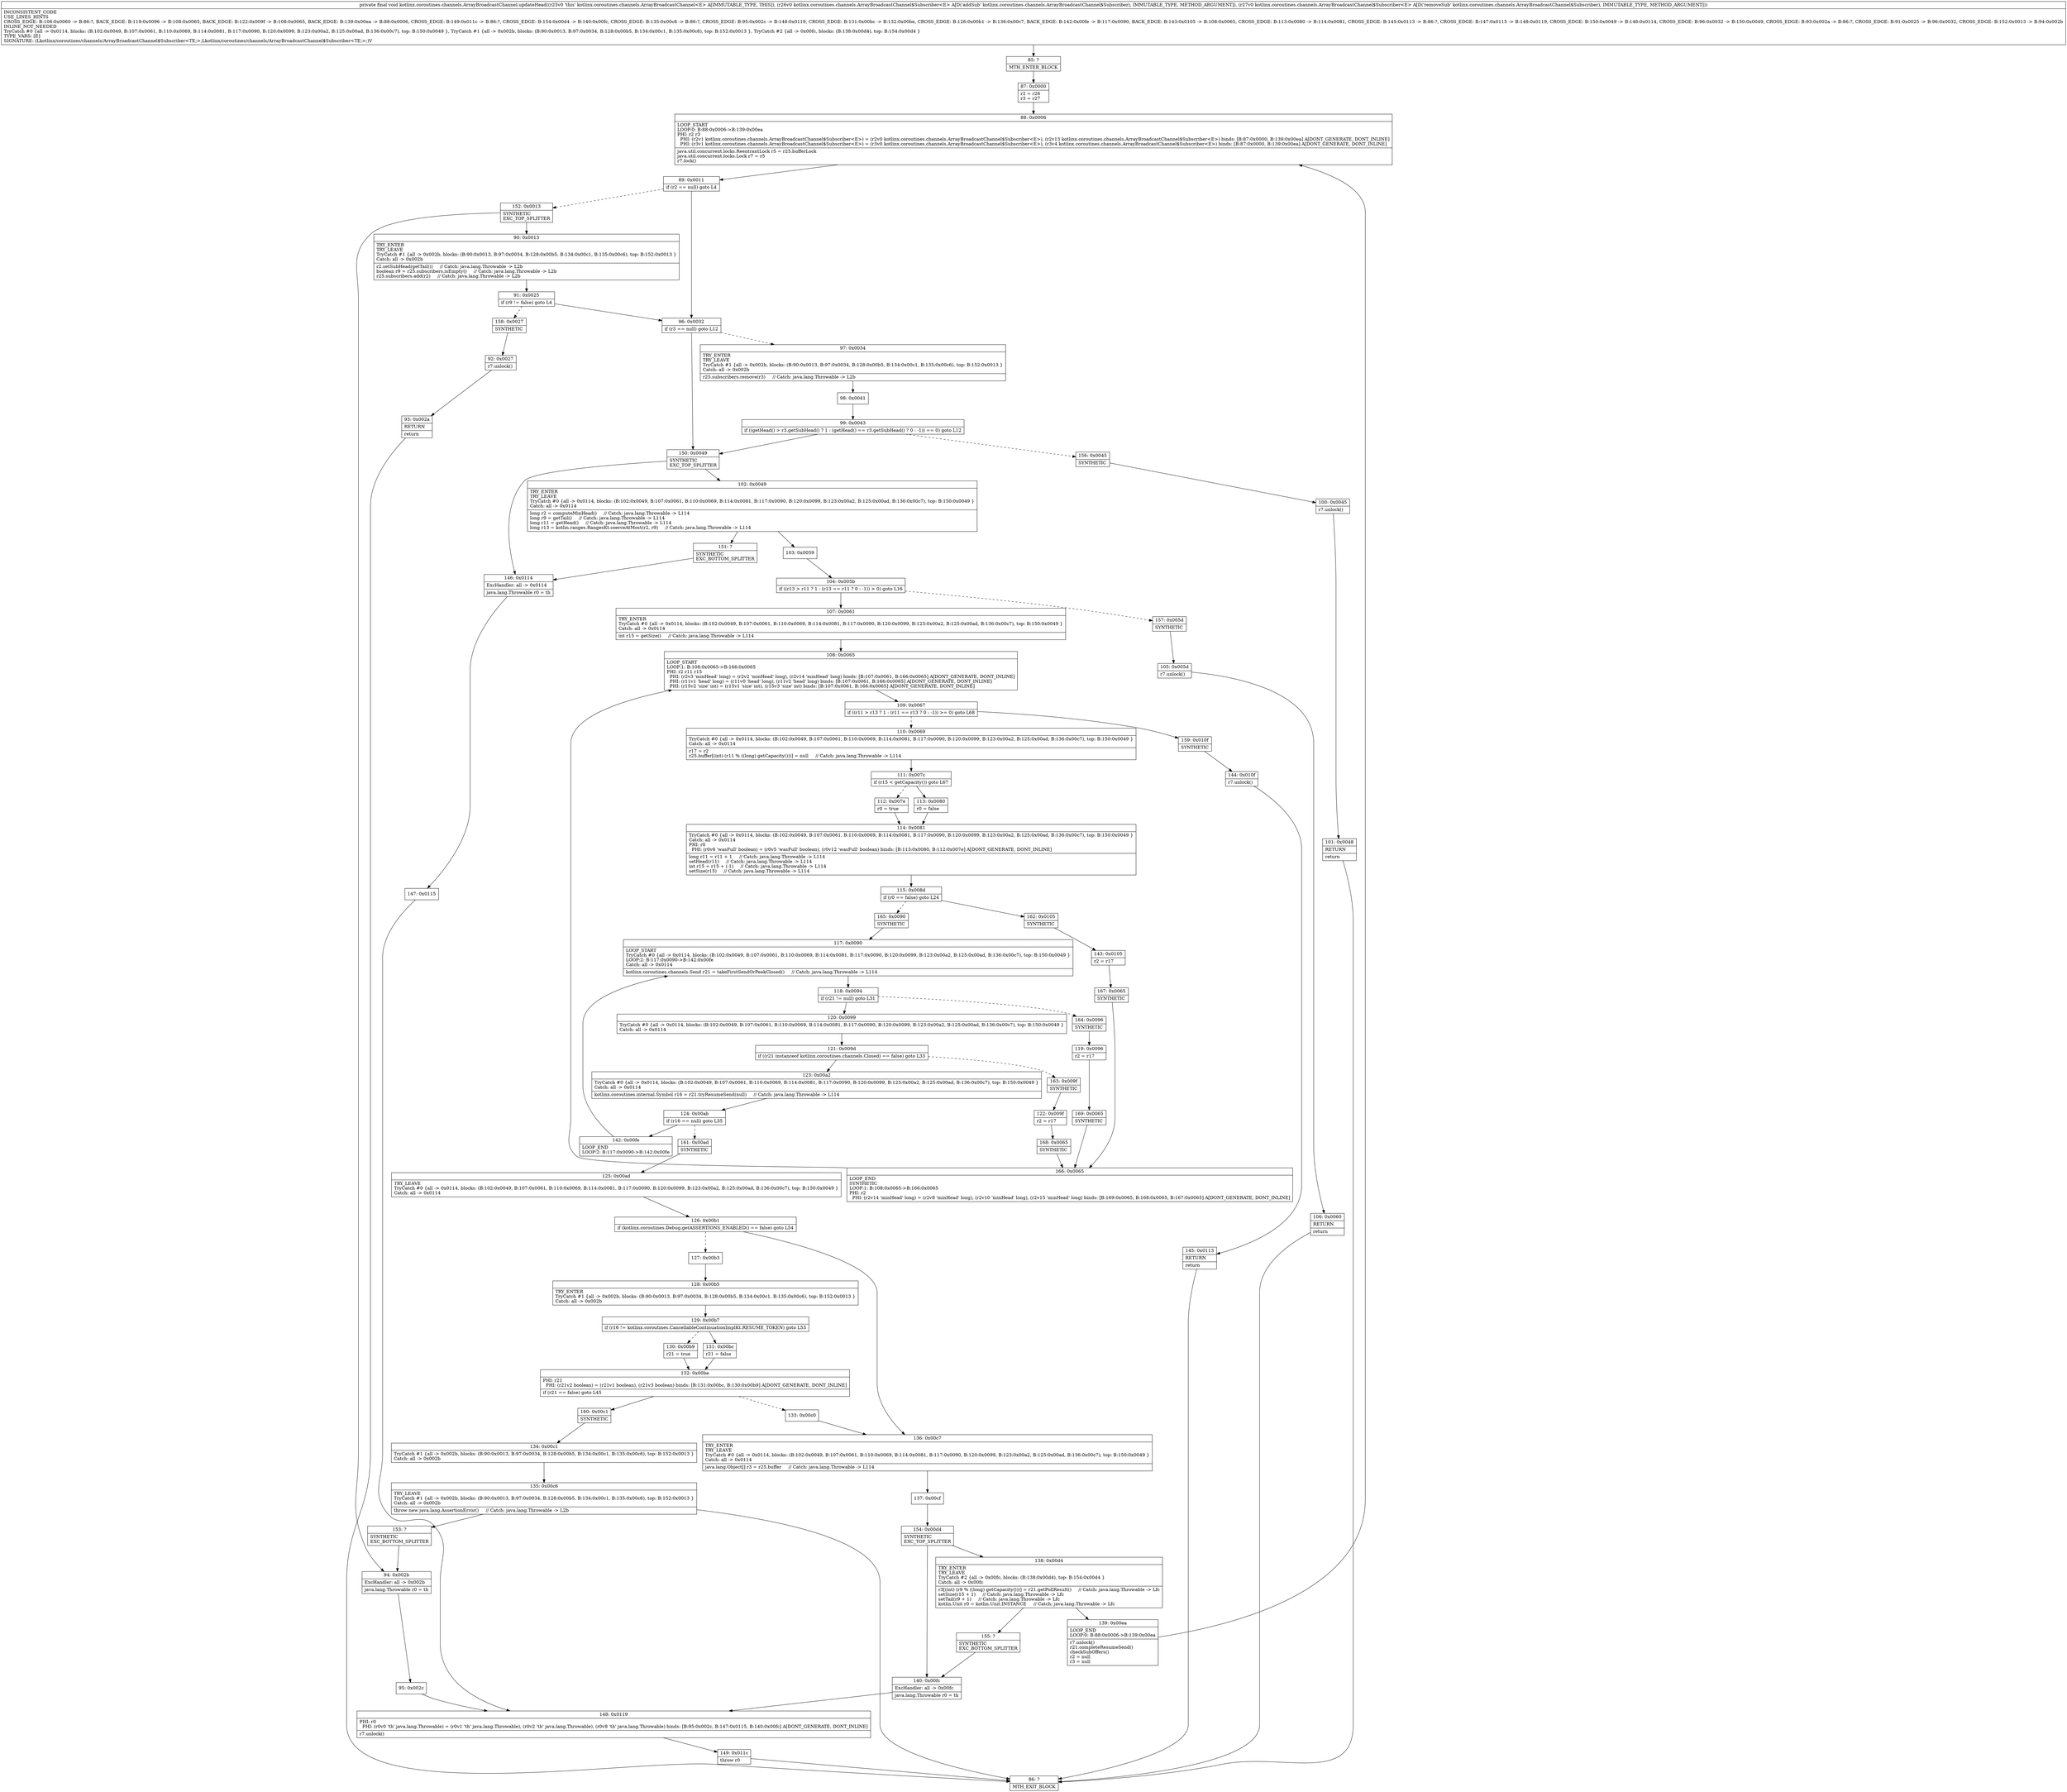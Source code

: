 digraph "CFG forkotlinx.coroutines.channels.ArrayBroadcastChannel.updateHead(Lkotlinx\/coroutines\/channels\/ArrayBroadcastChannel$Subscriber;Lkotlinx\/coroutines\/channels\/ArrayBroadcastChannel$Subscriber;)V" {
Node_85 [shape=record,label="{85\:\ ?|MTH_ENTER_BLOCK\l}"];
Node_87 [shape=record,label="{87\:\ 0x0000|r2 = r26\lr3 = r27\l}"];
Node_88 [shape=record,label="{88\:\ 0x0006|LOOP_START\lLOOP:0: B:88:0x0006\-\>B:139:0x00ea\lPHI: r2 r3 \l  PHI: (r2v1 kotlinx.coroutines.channels.ArrayBroadcastChannel$Subscriber\<E\>) = (r2v0 kotlinx.coroutines.channels.ArrayBroadcastChannel$Subscriber\<E\>), (r2v13 kotlinx.coroutines.channels.ArrayBroadcastChannel$Subscriber\<E\>) binds: [B:87:0x0000, B:139:0x00ea] A[DONT_GENERATE, DONT_INLINE]\l  PHI: (r3v1 kotlinx.coroutines.channels.ArrayBroadcastChannel$Subscriber\<E\>) = (r3v0 kotlinx.coroutines.channels.ArrayBroadcastChannel$Subscriber\<E\>), (r3v4 kotlinx.coroutines.channels.ArrayBroadcastChannel$Subscriber\<E\>) binds: [B:87:0x0000, B:139:0x00ea] A[DONT_GENERATE, DONT_INLINE]\l|java.util.concurrent.locks.ReentrantLock r5 = r25.bufferLock\ljava.util.concurrent.locks.Lock r7 = r5\lr7.lock()\l}"];
Node_89 [shape=record,label="{89\:\ 0x0011|if (r2 == null) goto L4\l}"];
Node_96 [shape=record,label="{96\:\ 0x0032|if (r3 == null) goto L12\l}"];
Node_97 [shape=record,label="{97\:\ 0x0034|TRY_ENTER\lTRY_LEAVE\lTryCatch #1 \{all \-\> 0x002b, blocks: (B:90:0x0013, B:97:0x0034, B:128:0x00b5, B:134:0x00c1, B:135:0x00c6), top: B:152:0x0013 \}\lCatch: all \-\> 0x002b\l|r25.subscribers.remove(r3)     \/\/ Catch: java.lang.Throwable \-\> L2b\l}"];
Node_98 [shape=record,label="{98\:\ 0x0041}"];
Node_99 [shape=record,label="{99\:\ 0x0043|if ((getHead() \> r3.getSubHead() ? 1 : (getHead() == r3.getSubHead() ? 0 : \-1)) == 0) goto L12\l}"];
Node_156 [shape=record,label="{156\:\ 0x0045|SYNTHETIC\l}"];
Node_100 [shape=record,label="{100\:\ 0x0045|r7.unlock()\l}"];
Node_101 [shape=record,label="{101\:\ 0x0048|RETURN\l|return\l}"];
Node_86 [shape=record,label="{86\:\ ?|MTH_EXIT_BLOCK\l}"];
Node_150 [shape=record,label="{150\:\ 0x0049|SYNTHETIC\lEXC_TOP_SPLITTER\l}"];
Node_102 [shape=record,label="{102\:\ 0x0049|TRY_ENTER\lTRY_LEAVE\lTryCatch #0 \{all \-\> 0x0114, blocks: (B:102:0x0049, B:107:0x0061, B:110:0x0069, B:114:0x0081, B:117:0x0090, B:120:0x0099, B:123:0x00a2, B:125:0x00ad, B:136:0x00c7), top: B:150:0x0049 \}\lCatch: all \-\> 0x0114\l|long r2 = computeMinHead()     \/\/ Catch: java.lang.Throwable \-\> L114\llong r9 = getTail()     \/\/ Catch: java.lang.Throwable \-\> L114\llong r11 = getHead()     \/\/ Catch: java.lang.Throwable \-\> L114\llong r13 = kotlin.ranges.RangesKt.coerceAtMost(r2, r9)     \/\/ Catch: java.lang.Throwable \-\> L114\l}"];
Node_103 [shape=record,label="{103\:\ 0x0059}"];
Node_104 [shape=record,label="{104\:\ 0x005b|if ((r13 \> r11 ? 1 : (r13 == r11 ? 0 : \-1)) \> 0) goto L16\l}"];
Node_107 [shape=record,label="{107\:\ 0x0061|TRY_ENTER\lTryCatch #0 \{all \-\> 0x0114, blocks: (B:102:0x0049, B:107:0x0061, B:110:0x0069, B:114:0x0081, B:117:0x0090, B:120:0x0099, B:123:0x00a2, B:125:0x00ad, B:136:0x00c7), top: B:150:0x0049 \}\lCatch: all \-\> 0x0114\l|int r15 = getSize()     \/\/ Catch: java.lang.Throwable \-\> L114\l}"];
Node_108 [shape=record,label="{108\:\ 0x0065|LOOP_START\lLOOP:1: B:108:0x0065\-\>B:166:0x0065\lPHI: r2 r11 r15 \l  PHI: (r2v3 'minHead' long) = (r2v2 'minHead' long), (r2v14 'minHead' long) binds: [B:107:0x0061, B:166:0x0065] A[DONT_GENERATE, DONT_INLINE]\l  PHI: (r11v1 'head' long) = (r11v0 'head' long), (r11v2 'head' long) binds: [B:107:0x0061, B:166:0x0065] A[DONT_GENERATE, DONT_INLINE]\l  PHI: (r15v2 'size' int) = (r15v1 'size' int), (r15v3 'size' int) binds: [B:107:0x0061, B:166:0x0065] A[DONT_GENERATE, DONT_INLINE]\l}"];
Node_109 [shape=record,label="{109\:\ 0x0067|if ((r11 \> r13 ? 1 : (r11 == r13 ? 0 : \-1)) \>= 0) goto L68\l}"];
Node_110 [shape=record,label="{110\:\ 0x0069|TryCatch #0 \{all \-\> 0x0114, blocks: (B:102:0x0049, B:107:0x0061, B:110:0x0069, B:114:0x0081, B:117:0x0090, B:120:0x0099, B:123:0x00a2, B:125:0x00ad, B:136:0x00c7), top: B:150:0x0049 \}\lCatch: all \-\> 0x0114\l|r17 = r2\lr25.buffer[(int) (r11 % ((long) getCapacity()))] = null     \/\/ Catch: java.lang.Throwable \-\> L114\l}"];
Node_111 [shape=record,label="{111\:\ 0x007c|if (r15 \< getCapacity()) goto L67\l}"];
Node_112 [shape=record,label="{112\:\ 0x007e|r0 = true\l}"];
Node_114 [shape=record,label="{114\:\ 0x0081|TryCatch #0 \{all \-\> 0x0114, blocks: (B:102:0x0049, B:107:0x0061, B:110:0x0069, B:114:0x0081, B:117:0x0090, B:120:0x0099, B:123:0x00a2, B:125:0x00ad, B:136:0x00c7), top: B:150:0x0049 \}\lCatch: all \-\> 0x0114\lPHI: r0 \l  PHI: (r0v6 'wasFull' boolean) = (r0v5 'wasFull' boolean), (r0v12 'wasFull' boolean) binds: [B:113:0x0080, B:112:0x007e] A[DONT_GENERATE, DONT_INLINE]\l|long r11 = r11 + 1     \/\/ Catch: java.lang.Throwable \-\> L114\lsetHead(r11)     \/\/ Catch: java.lang.Throwable \-\> L114\lint r15 = r15 + (\-1)     \/\/ Catch: java.lang.Throwable \-\> L114\lsetSize(r15)     \/\/ Catch: java.lang.Throwable \-\> L114\l}"];
Node_115 [shape=record,label="{115\:\ 0x008d|if (r0 == false) goto L24\l}"];
Node_162 [shape=record,label="{162\:\ 0x0105|SYNTHETIC\l}"];
Node_143 [shape=record,label="{143\:\ 0x0105|r2 = r17\l}"];
Node_167 [shape=record,label="{167\:\ 0x0065|SYNTHETIC\l}"];
Node_166 [shape=record,label="{166\:\ 0x0065|LOOP_END\lSYNTHETIC\lLOOP:1: B:108:0x0065\-\>B:166:0x0065\lPHI: r2 \l  PHI: (r2v14 'minHead' long) = (r2v8 'minHead' long), (r2v10 'minHead' long), (r2v15 'minHead' long) binds: [B:169:0x0065, B:168:0x0065, B:167:0x0065] A[DONT_GENERATE, DONT_INLINE]\l}"];
Node_165 [shape=record,label="{165\:\ 0x0090|SYNTHETIC\l}"];
Node_117 [shape=record,label="{117\:\ 0x0090|LOOP_START\lTryCatch #0 \{all \-\> 0x0114, blocks: (B:102:0x0049, B:107:0x0061, B:110:0x0069, B:114:0x0081, B:117:0x0090, B:120:0x0099, B:123:0x00a2, B:125:0x00ad, B:136:0x00c7), top: B:150:0x0049 \}\lLOOP:2: B:117:0x0090\-\>B:142:0x00fe\lCatch: all \-\> 0x0114\l|kotlinx.coroutines.channels.Send r21 = takeFirstSendOrPeekClosed()     \/\/ Catch: java.lang.Throwable \-\> L114\l}"];
Node_118 [shape=record,label="{118\:\ 0x0094|if (r21 != null) goto L31\l}"];
Node_120 [shape=record,label="{120\:\ 0x0099|TryCatch #0 \{all \-\> 0x0114, blocks: (B:102:0x0049, B:107:0x0061, B:110:0x0069, B:114:0x0081, B:117:0x0090, B:120:0x0099, B:123:0x00a2, B:125:0x00ad, B:136:0x00c7), top: B:150:0x0049 \}\lCatch: all \-\> 0x0114\l}"];
Node_121 [shape=record,label="{121\:\ 0x009d|if ((r21 instanceof kotlinx.coroutines.channels.Closed) == false) goto L33\l}"];
Node_123 [shape=record,label="{123\:\ 0x00a2|TryCatch #0 \{all \-\> 0x0114, blocks: (B:102:0x0049, B:107:0x0061, B:110:0x0069, B:114:0x0081, B:117:0x0090, B:120:0x0099, B:123:0x00a2, B:125:0x00ad, B:136:0x00c7), top: B:150:0x0049 \}\lCatch: all \-\> 0x0114\l|kotlinx.coroutines.internal.Symbol r16 = r21.tryResumeSend(null)     \/\/ Catch: java.lang.Throwable \-\> L114\l}"];
Node_124 [shape=record,label="{124\:\ 0x00ab|if (r16 == null) goto L35\l}"];
Node_142 [shape=record,label="{142\:\ 0x00fe|LOOP_END\lLOOP:2: B:117:0x0090\-\>B:142:0x00fe\l}"];
Node_161 [shape=record,label="{161\:\ 0x00ad|SYNTHETIC\l}"];
Node_125 [shape=record,label="{125\:\ 0x00ad|TRY_LEAVE\lTryCatch #0 \{all \-\> 0x0114, blocks: (B:102:0x0049, B:107:0x0061, B:110:0x0069, B:114:0x0081, B:117:0x0090, B:120:0x0099, B:123:0x00a2, B:125:0x00ad, B:136:0x00c7), top: B:150:0x0049 \}\lCatch: all \-\> 0x0114\l}"];
Node_126 [shape=record,label="{126\:\ 0x00b1|if (kotlinx.coroutines.Debug.getASSERTIONS_ENABLED() == false) goto L54\l}"];
Node_127 [shape=record,label="{127\:\ 0x00b3}"];
Node_128 [shape=record,label="{128\:\ 0x00b5|TRY_ENTER\lTryCatch #1 \{all \-\> 0x002b, blocks: (B:90:0x0013, B:97:0x0034, B:128:0x00b5, B:134:0x00c1, B:135:0x00c6), top: B:152:0x0013 \}\lCatch: all \-\> 0x002b\l}"];
Node_129 [shape=record,label="{129\:\ 0x00b7|if (r16 != kotlinx.coroutines.CancellableContinuationImplKt.RESUME_TOKEN) goto L53\l}"];
Node_130 [shape=record,label="{130\:\ 0x00b9|r21 = true\l}"];
Node_132 [shape=record,label="{132\:\ 0x00be|PHI: r21 \l  PHI: (r21v2 boolean) = (r21v1 boolean), (r21v3 boolean) binds: [B:131:0x00bc, B:130:0x00b9] A[DONT_GENERATE, DONT_INLINE]\l|if (r21 == false) goto L45\l}"];
Node_133 [shape=record,label="{133\:\ 0x00c0}"];
Node_160 [shape=record,label="{160\:\ 0x00c1|SYNTHETIC\l}"];
Node_134 [shape=record,label="{134\:\ 0x00c1|TryCatch #1 \{all \-\> 0x002b, blocks: (B:90:0x0013, B:97:0x0034, B:128:0x00b5, B:134:0x00c1, B:135:0x00c6), top: B:152:0x0013 \}\lCatch: all \-\> 0x002b\l}"];
Node_135 [shape=record,label="{135\:\ 0x00c6|TRY_LEAVE\lTryCatch #1 \{all \-\> 0x002b, blocks: (B:90:0x0013, B:97:0x0034, B:128:0x00b5, B:134:0x00c1, B:135:0x00c6), top: B:152:0x0013 \}\lCatch: all \-\> 0x002b\l|throw new java.lang.AssertionError()     \/\/ Catch: java.lang.Throwable \-\> L2b\l}"];
Node_153 [shape=record,label="{153\:\ ?|SYNTHETIC\lEXC_BOTTOM_SPLITTER\l}"];
Node_94 [shape=record,label="{94\:\ 0x002b|ExcHandler: all \-\> 0x002b\l|java.lang.Throwable r0 = th\l}"];
Node_95 [shape=record,label="{95\:\ 0x002c}"];
Node_148 [shape=record,label="{148\:\ 0x0119|PHI: r0 \l  PHI: (r0v0 'th' java.lang.Throwable) = (r0v1 'th' java.lang.Throwable), (r0v2 'th' java.lang.Throwable), (r0v8 'th' java.lang.Throwable) binds: [B:95:0x002c, B:147:0x0115, B:140:0x00fc] A[DONT_GENERATE, DONT_INLINE]\l|r7.unlock()\l}"];
Node_149 [shape=record,label="{149\:\ 0x011c|throw r0\l}"];
Node_131 [shape=record,label="{131\:\ 0x00bc|r21 = false\l}"];
Node_136 [shape=record,label="{136\:\ 0x00c7|TRY_ENTER\lTRY_LEAVE\lTryCatch #0 \{all \-\> 0x0114, blocks: (B:102:0x0049, B:107:0x0061, B:110:0x0069, B:114:0x0081, B:117:0x0090, B:120:0x0099, B:123:0x00a2, B:125:0x00ad, B:136:0x00c7), top: B:150:0x0049 \}\lCatch: all \-\> 0x0114\l|java.lang.Object[] r3 = r25.buffer     \/\/ Catch: java.lang.Throwable \-\> L114\l}"];
Node_137 [shape=record,label="{137\:\ 0x00cf}"];
Node_154 [shape=record,label="{154\:\ 0x00d4|SYNTHETIC\lEXC_TOP_SPLITTER\l}"];
Node_138 [shape=record,label="{138\:\ 0x00d4|TRY_ENTER\lTRY_LEAVE\lTryCatch #2 \{all \-\> 0x00fc, blocks: (B:138:0x00d4), top: B:154:0x00d4 \}\lCatch: all \-\> 0x00fc\l|r3[(int) (r9 % ((long) getCapacity()))] = r21.getPollResult()     \/\/ Catch: java.lang.Throwable \-\> Lfc\lsetSize(r15 + 1)     \/\/ Catch: java.lang.Throwable \-\> Lfc\lsetTail(r9 + 1)     \/\/ Catch: java.lang.Throwable \-\> Lfc\lkotlin.Unit r0 = kotlin.Unit.INSTANCE     \/\/ Catch: java.lang.Throwable \-\> Lfc\l}"];
Node_139 [shape=record,label="{139\:\ 0x00ea|LOOP_END\lLOOP:0: B:88:0x0006\-\>B:139:0x00ea\l|r7.unlock()\lr21.completeResumeSend()\lcheckSubOffers()\lr2 = null\lr3 = null\l}"];
Node_155 [shape=record,label="{155\:\ ?|SYNTHETIC\lEXC_BOTTOM_SPLITTER\l}"];
Node_140 [shape=record,label="{140\:\ 0x00fc|ExcHandler: all \-\> 0x00fc\l|java.lang.Throwable r0 = th\l}"];
Node_163 [shape=record,label="{163\:\ 0x009f|SYNTHETIC\l}"];
Node_122 [shape=record,label="{122\:\ 0x009f|r2 = r17\l}"];
Node_168 [shape=record,label="{168\:\ 0x0065|SYNTHETIC\l}"];
Node_164 [shape=record,label="{164\:\ 0x0096|SYNTHETIC\l}"];
Node_119 [shape=record,label="{119\:\ 0x0096|r2 = r17\l}"];
Node_169 [shape=record,label="{169\:\ 0x0065|SYNTHETIC\l}"];
Node_113 [shape=record,label="{113\:\ 0x0080|r0 = false\l}"];
Node_159 [shape=record,label="{159\:\ 0x010f|SYNTHETIC\l}"];
Node_144 [shape=record,label="{144\:\ 0x010f|r7.unlock()\l}"];
Node_145 [shape=record,label="{145\:\ 0x0113|RETURN\l|return\l}"];
Node_157 [shape=record,label="{157\:\ 0x005d|SYNTHETIC\l}"];
Node_105 [shape=record,label="{105\:\ 0x005d|r7.unlock()\l}"];
Node_106 [shape=record,label="{106\:\ 0x0060|RETURN\l|return\l}"];
Node_151 [shape=record,label="{151\:\ ?|SYNTHETIC\lEXC_BOTTOM_SPLITTER\l}"];
Node_146 [shape=record,label="{146\:\ 0x0114|ExcHandler: all \-\> 0x0114\l|java.lang.Throwable r0 = th\l}"];
Node_147 [shape=record,label="{147\:\ 0x0115}"];
Node_152 [shape=record,label="{152\:\ 0x0013|SYNTHETIC\lEXC_TOP_SPLITTER\l}"];
Node_90 [shape=record,label="{90\:\ 0x0013|TRY_ENTER\lTRY_LEAVE\lTryCatch #1 \{all \-\> 0x002b, blocks: (B:90:0x0013, B:97:0x0034, B:128:0x00b5, B:134:0x00c1, B:135:0x00c6), top: B:152:0x0013 \}\lCatch: all \-\> 0x002b\l|r2.setSubHead(getTail())     \/\/ Catch: java.lang.Throwable \-\> L2b\lboolean r9 = r25.subscribers.isEmpty()     \/\/ Catch: java.lang.Throwable \-\> L2b\lr25.subscribers.add(r2)     \/\/ Catch: java.lang.Throwable \-\> L2b\l}"];
Node_91 [shape=record,label="{91\:\ 0x0025|if (r9 != false) goto L4\l}"];
Node_158 [shape=record,label="{158\:\ 0x0027|SYNTHETIC\l}"];
Node_92 [shape=record,label="{92\:\ 0x0027|r7.unlock()\l}"];
Node_93 [shape=record,label="{93\:\ 0x002a|RETURN\l|return\l}"];
MethodNode[shape=record,label="{private final void kotlinx.coroutines.channels.ArrayBroadcastChannel.updateHead((r25v0 'this' kotlinx.coroutines.channels.ArrayBroadcastChannel\<E\> A[IMMUTABLE_TYPE, THIS]), (r26v0 kotlinx.coroutines.channels.ArrayBroadcastChannel$Subscriber\<E\> A[D('addSub' kotlinx.coroutines.channels.ArrayBroadcastChannel$Subscriber), IMMUTABLE_TYPE, METHOD_ARGUMENT]), (r27v0 kotlinx.coroutines.channels.ArrayBroadcastChannel$Subscriber\<E\> A[D('removeSub' kotlinx.coroutines.channels.ArrayBroadcastChannel$Subscriber), IMMUTABLE_TYPE, METHOD_ARGUMENT]))  | INCONSISTENT_CODE\lUSE_LINES_HINTS\lCROSS_EDGE: B:106:0x0060 \-\> B:86:?, BACK_EDGE: B:119:0x0096 \-\> B:108:0x0065, BACK_EDGE: B:122:0x009f \-\> B:108:0x0065, BACK_EDGE: B:139:0x00ea \-\> B:88:0x0006, CROSS_EDGE: B:149:0x011c \-\> B:86:?, CROSS_EDGE: B:154:0x00d4 \-\> B:140:0x00fc, CROSS_EDGE: B:135:0x00c6 \-\> B:86:?, CROSS_EDGE: B:95:0x002c \-\> B:148:0x0119, CROSS_EDGE: B:131:0x00bc \-\> B:132:0x00be, CROSS_EDGE: B:126:0x00b1 \-\> B:136:0x00c7, BACK_EDGE: B:142:0x00fe \-\> B:117:0x0090, BACK_EDGE: B:143:0x0105 \-\> B:108:0x0065, CROSS_EDGE: B:113:0x0080 \-\> B:114:0x0081, CROSS_EDGE: B:145:0x0113 \-\> B:86:?, CROSS_EDGE: B:147:0x0115 \-\> B:148:0x0119, CROSS_EDGE: B:150:0x0049 \-\> B:146:0x0114, CROSS_EDGE: B:96:0x0032 \-\> B:150:0x0049, CROSS_EDGE: B:93:0x002a \-\> B:86:?, CROSS_EDGE: B:91:0x0025 \-\> B:96:0x0032, CROSS_EDGE: B:152:0x0013 \-\> B:94:0x002b\lINLINE_NOT_NEEDED\lTryCatch #0 \{all \-\> 0x0114, blocks: (B:102:0x0049, B:107:0x0061, B:110:0x0069, B:114:0x0081, B:117:0x0090, B:120:0x0099, B:123:0x00a2, B:125:0x00ad, B:136:0x00c7), top: B:150:0x0049 \}, TryCatch #1 \{all \-\> 0x002b, blocks: (B:90:0x0013, B:97:0x0034, B:128:0x00b5, B:134:0x00c1, B:135:0x00c6), top: B:152:0x0013 \}, TryCatch #2 \{all \-\> 0x00fc, blocks: (B:138:0x00d4), top: B:154:0x00d4 \}\lTYPE_VARS: [E]\lSIGNATURE: (Lkotlinx\/coroutines\/channels\/ArrayBroadcastChannel$Subscriber\<TE;\>;Lkotlinx\/coroutines\/channels\/ArrayBroadcastChannel$Subscriber\<TE;\>;)V\l}"];
MethodNode -> Node_85;Node_85 -> Node_87;
Node_87 -> Node_88;
Node_88 -> Node_89;
Node_89 -> Node_96;
Node_89 -> Node_152[style=dashed];
Node_96 -> Node_97[style=dashed];
Node_96 -> Node_150;
Node_97 -> Node_98;
Node_98 -> Node_99;
Node_99 -> Node_150;
Node_99 -> Node_156[style=dashed];
Node_156 -> Node_100;
Node_100 -> Node_101;
Node_101 -> Node_86;
Node_150 -> Node_102;
Node_150 -> Node_146;
Node_102 -> Node_103;
Node_102 -> Node_151;
Node_103 -> Node_104;
Node_104 -> Node_107;
Node_104 -> Node_157[style=dashed];
Node_107 -> Node_108;
Node_108 -> Node_109;
Node_109 -> Node_110[style=dashed];
Node_109 -> Node_159;
Node_110 -> Node_111;
Node_111 -> Node_112[style=dashed];
Node_111 -> Node_113;
Node_112 -> Node_114;
Node_114 -> Node_115;
Node_115 -> Node_162;
Node_115 -> Node_165[style=dashed];
Node_162 -> Node_143;
Node_143 -> Node_167;
Node_167 -> Node_166;
Node_166 -> Node_108;
Node_165 -> Node_117;
Node_117 -> Node_118;
Node_118 -> Node_120;
Node_118 -> Node_164[style=dashed];
Node_120 -> Node_121;
Node_121 -> Node_123;
Node_121 -> Node_163[style=dashed];
Node_123 -> Node_124;
Node_124 -> Node_142;
Node_124 -> Node_161[style=dashed];
Node_142 -> Node_117;
Node_161 -> Node_125;
Node_125 -> Node_126;
Node_126 -> Node_127[style=dashed];
Node_126 -> Node_136;
Node_127 -> Node_128;
Node_128 -> Node_129;
Node_129 -> Node_130[style=dashed];
Node_129 -> Node_131;
Node_130 -> Node_132;
Node_132 -> Node_133[style=dashed];
Node_132 -> Node_160;
Node_133 -> Node_136;
Node_160 -> Node_134;
Node_134 -> Node_135;
Node_135 -> Node_86;
Node_135 -> Node_153;
Node_153 -> Node_94;
Node_94 -> Node_95;
Node_95 -> Node_148;
Node_148 -> Node_149;
Node_149 -> Node_86;
Node_131 -> Node_132;
Node_136 -> Node_137;
Node_137 -> Node_154;
Node_154 -> Node_138;
Node_154 -> Node_140;
Node_138 -> Node_139;
Node_138 -> Node_155;
Node_139 -> Node_88;
Node_155 -> Node_140;
Node_140 -> Node_148;
Node_163 -> Node_122;
Node_122 -> Node_168;
Node_168 -> Node_166;
Node_164 -> Node_119;
Node_119 -> Node_169;
Node_169 -> Node_166;
Node_113 -> Node_114;
Node_159 -> Node_144;
Node_144 -> Node_145;
Node_145 -> Node_86;
Node_157 -> Node_105;
Node_105 -> Node_106;
Node_106 -> Node_86;
Node_151 -> Node_146;
Node_146 -> Node_147;
Node_147 -> Node_148;
Node_152 -> Node_90;
Node_152 -> Node_94;
Node_90 -> Node_91;
Node_91 -> Node_96;
Node_91 -> Node_158[style=dashed];
Node_158 -> Node_92;
Node_92 -> Node_93;
Node_93 -> Node_86;
}

